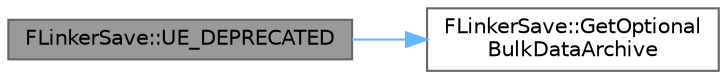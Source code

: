 digraph "FLinkerSave::UE_DEPRECATED"
{
 // INTERACTIVE_SVG=YES
 // LATEX_PDF_SIZE
  bgcolor="transparent";
  edge [fontname=Helvetica,fontsize=10,labelfontname=Helvetica,labelfontsize=10];
  node [fontname=Helvetica,fontsize=10,shape=box,height=0.2,width=0.4];
  rankdir="LR";
  Node1 [id="Node000001",label="FLinkerSave::UE_DEPRECATED",height=0.2,width=0.4,color="gray40", fillcolor="grey60", style="filled", fontcolor="black",tooltip=" "];
  Node1 -> Node2 [id="edge1_Node000001_Node000002",color="steelblue1",style="solid",tooltip=" "];
  Node2 [id="Node000002",label="FLinkerSave::GetOptional\lBulkDataArchive",height=0.2,width=0.4,color="grey40", fillcolor="white", style="filled",URL="$d1/d6e/classFLinkerSave.html#a52de29f4a7c315db1637b1fa3b484c5c",tooltip=" "];
}
